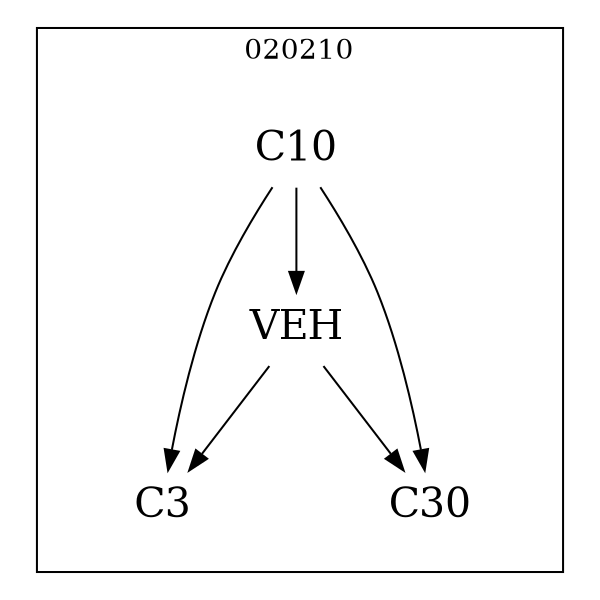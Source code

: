 strict digraph DAGS {
	size = "4,4!" ; ratio ="fill"; subgraph cluster_0{
			labeldoc = "t";
			label = "020210";node	[label= VEH, shape = plaintext, fontsize=20] VEH;node	[label= C3, shape = plaintext, fontsize=20] C3;node	[label= C10, shape = plaintext, fontsize=20] C10;node	[label= C30, shape = plaintext, fontsize=20] C30;
VEH->C3;
VEH->C30;
C10->VEH;
C10->C3;
C10->C30;
	}}